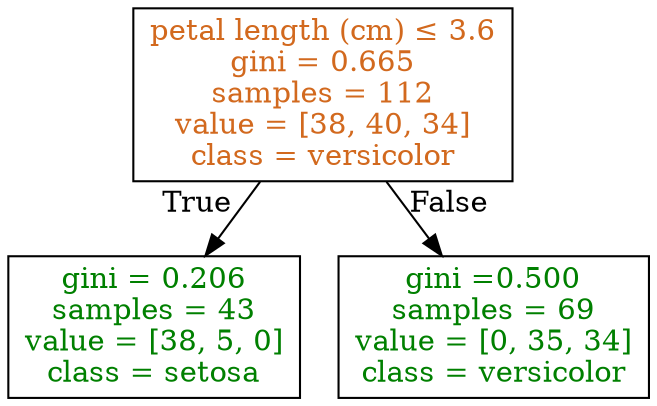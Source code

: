 digraph Tree {
node [shape=box, style=filled,fillcolor="#FFFFFF"] ;
0 [label=<<FONT COLOR="#D2691E">petal length (cm) &le; 3.6<br/>gini = 0.665<br/>samples = 112<br/>value = [38, 40, 34]<br/>class = versicolor</FONT>>] ;
1 [label=<<FONT COLOR="#008000">gini = 0.206<br/>samples = 43<br/>value = [38, 5, 0]<br/>class = setosa</FONT>>] ;
0 -> 1 [labeldistance=2.5, labelangle=45, headlabel="True"] ;
2 [label=<<FONT COLOR="#008000">gini =0.500<br/>samples = 69<br/>value = [0, 35, 34]<br/>class = versicolor</FONT>>] ;
0 -> 2 [labeldistance=2.5, labelangle=-45, headlabel="False"] ;
}
